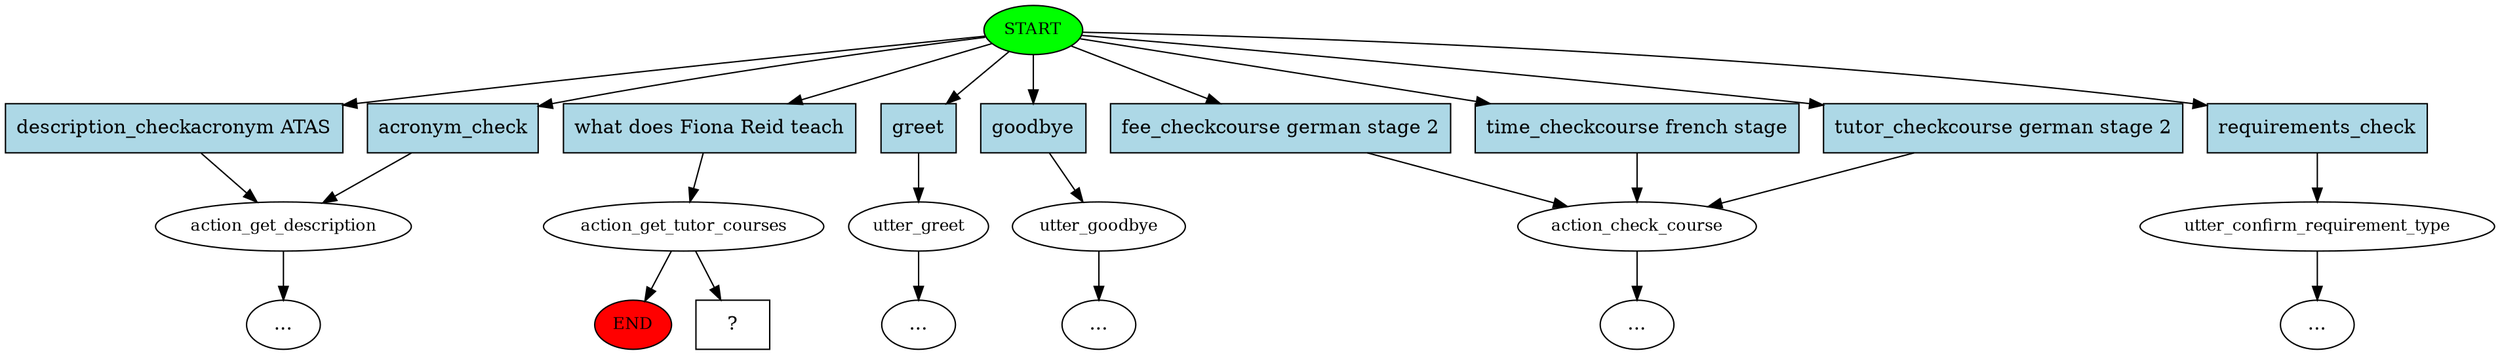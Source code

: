 digraph  {
0 [class="start active", fillcolor=green, fontsize=12, label=START, style=filled];
"-1" [class=end, fillcolor=red, fontsize=12, label=END, style=filled];
1 [class="", fontsize=12, label=action_get_description];
3 [class=active, fontsize=12, label=action_get_tutor_courses];
4 [class="", fontsize=12, label=utter_greet];
5 [class="", fontsize=12, label=utter_goodbye];
"-6" [class=ellipsis, label="..."];
6 [class="", fontsize=12, label=action_check_course];
14 [class="", fontsize=12, label=utter_confirm_requirement_type];
"-15" [class=ellipsis, label="..."];
"-20" [class=ellipsis, label="..."];
"-22" [class=ellipsis, label="..."];
"-25" [class=ellipsis, label="..."];
26 [class="intent dashed active", label="  ?  ", shape=rect];
27 [class=intent, fillcolor=lightblue, label="description_checkacronym ATAS", shape=rect, style=filled];
28 [class=intent, fillcolor=lightblue, label=acronym_check, shape=rect, style=filled];
29 [class="intent active", fillcolor=lightblue, label="what does Fiona Reid teach", shape=rect, style=filled];
30 [class=intent, fillcolor=lightblue, label=greet, shape=rect, style=filled];
31 [class=intent, fillcolor=lightblue, label=goodbye, shape=rect, style=filled];
32 [class=intent, fillcolor=lightblue, label="fee_checkcourse german stage 2", shape=rect, style=filled];
33 [class=intent, fillcolor=lightblue, label="time_checkcourse french stage", shape=rect, style=filled];
34 [class=intent, fillcolor=lightblue, label="tutor_checkcourse german stage 2", shape=rect, style=filled];
35 [class=intent, fillcolor=lightblue, label=requirements_check, shape=rect, style=filled];
0 -> 27  [class="", key=0];
0 -> 28  [class="", key=0];
0 -> 29  [class=active, key=0];
0 -> 30  [class="", key=0];
0 -> 31  [class="", key=0];
0 -> 32  [class="", key=0];
0 -> 33  [class="", key=0];
0 -> 34  [class="", key=0];
0 -> 35  [class="", key=0];
1 -> "-20"  [class="", key=NONE, label=""];
3 -> "-1"  [class="", key=NONE, label=""];
3 -> 26  [class=active, key=NONE, label=""];
4 -> "-25"  [class="", key=NONE, label=""];
5 -> "-6"  [class="", key=NONE, label=""];
6 -> "-22"  [class="", key=NONE, label=""];
14 -> "-15"  [class="", key=NONE, label=""];
27 -> 1  [class="", key=0];
28 -> 1  [class="", key=0];
29 -> 3  [class=active, key=0];
30 -> 4  [class="", key=0];
31 -> 5  [class="", key=0];
32 -> 6  [class="", key=0];
33 -> 6  [class="", key=0];
34 -> 6  [class="", key=0];
35 -> 14  [class="", key=0];
}

